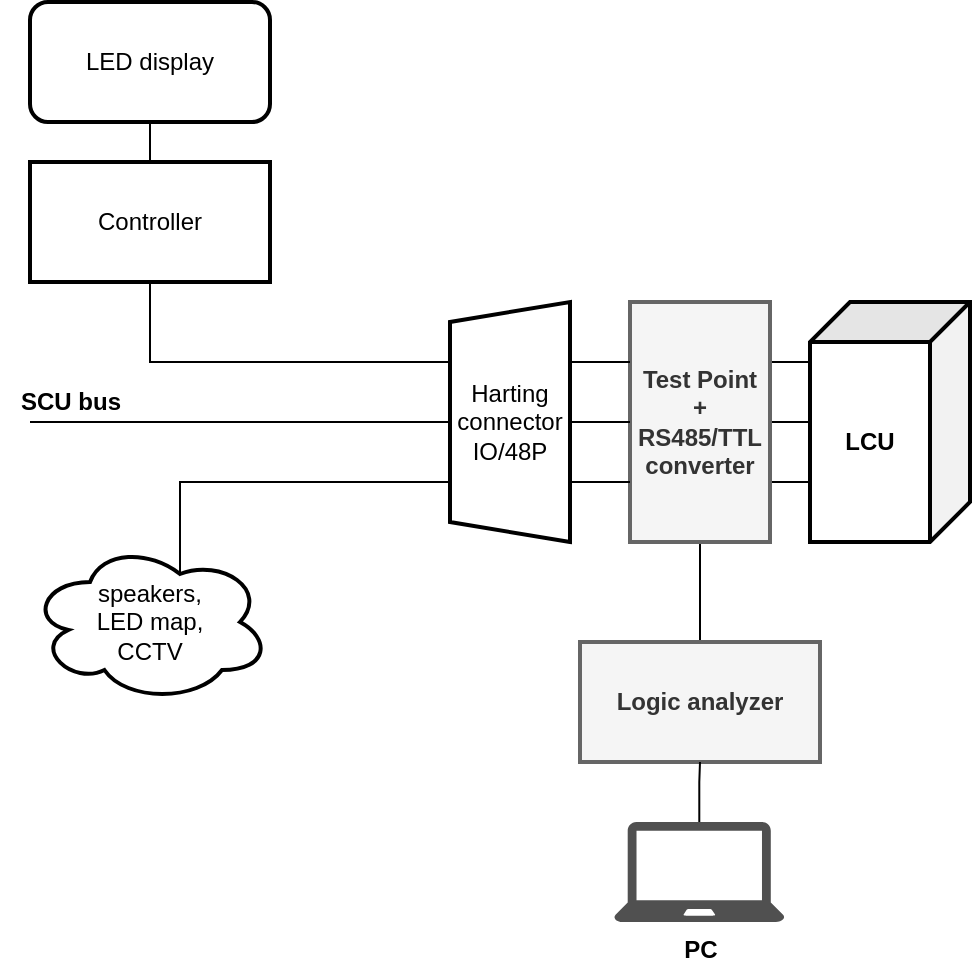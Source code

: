 <mxfile version="15.0.5" type="github">
  <diagram id="28rax-Cy5L170Nb3vJmQ" name="Page-1">
    <mxGraphModel dx="820" dy="437" grid="1" gridSize="10" guides="1" tooltips="1" connect="1" arrows="1" fold="1" page="1" pageScale="1" pageWidth="850" pageHeight="1100" math="0" shadow="0">
      <root>
        <mxCell id="0" />
        <mxCell id="1" parent="0" />
        <mxCell id="16buPfN0Um_-caRfvqG4-8" style="edgeStyle=orthogonalEdgeStyle;rounded=0;orthogonalLoop=1;jettySize=auto;html=1;exitX=0.25;exitY=0;exitDx=0;exitDy=0;entryX=0.283;entryY=0.988;entryDx=0;entryDy=0;entryPerimeter=0;endArrow=none;endFill=0;" edge="1" parent="1" source="16buPfN0Um_-caRfvqG4-1" target="16buPfN0Um_-caRfvqG4-2">
          <mxGeometry relative="1" as="geometry" />
        </mxCell>
        <mxCell id="16buPfN0Um_-caRfvqG4-23" style="edgeStyle=orthogonalEdgeStyle;rounded=0;orthogonalLoop=1;jettySize=auto;html=1;exitX=1;exitY=0.5;exitDx=0;exitDy=0;endArrow=none;endFill=0;" edge="1" parent="1" source="16buPfN0Um_-caRfvqG4-1" target="16buPfN0Um_-caRfvqG4-13">
          <mxGeometry relative="1" as="geometry" />
        </mxCell>
        <mxCell id="16buPfN0Um_-caRfvqG4-26" style="edgeStyle=orthogonalEdgeStyle;rounded=0;orthogonalLoop=1;jettySize=auto;html=1;exitX=0.5;exitY=0;exitDx=0;exitDy=0;endArrow=none;endFill=0;" edge="1" parent="1" source="16buPfN0Um_-caRfvqG4-1" target="16buPfN0Um_-caRfvqG4-2">
          <mxGeometry relative="1" as="geometry" />
        </mxCell>
        <mxCell id="16buPfN0Um_-caRfvqG4-27" style="edgeStyle=orthogonalEdgeStyle;rounded=0;orthogonalLoop=1;jettySize=auto;html=1;exitX=0.75;exitY=0;exitDx=0;exitDy=0;endArrow=none;endFill=0;" edge="1" parent="1" source="16buPfN0Um_-caRfvqG4-1" target="16buPfN0Um_-caRfvqG4-2">
          <mxGeometry relative="1" as="geometry" />
        </mxCell>
        <mxCell id="16buPfN0Um_-caRfvqG4-1" value="&lt;div&gt;Test Point&lt;/div&gt;&lt;div&gt;+&lt;/div&gt;&lt;div&gt;RS485/TTL converter&lt;br&gt;&lt;/div&gt;" style="rounded=0;whiteSpace=wrap;html=1;direction=south;strokeWidth=2;fillColor=#f5f5f5;strokeColor=#666666;fontColor=#333333;fontStyle=1" vertex="1" parent="1">
          <mxGeometry x="390" y="170" width="70" height="120" as="geometry" />
        </mxCell>
        <mxCell id="16buPfN0Um_-caRfvqG4-2" value="&lt;b&gt;LCU&lt;/b&gt;" style="shape=cube;whiteSpace=wrap;html=1;boundedLbl=1;backgroundOutline=1;darkOpacity=0.05;darkOpacity2=0.1;direction=south;strokeWidth=2;" vertex="1" parent="1">
          <mxGeometry x="480" y="170" width="80" height="120" as="geometry" />
        </mxCell>
        <mxCell id="16buPfN0Um_-caRfvqG4-7" style="edgeStyle=orthogonalEdgeStyle;rounded=0;orthogonalLoop=1;jettySize=auto;html=1;exitX=0.75;exitY=1;exitDx=0;exitDy=0;entryX=0.25;entryY=1;entryDx=0;entryDy=0;endArrow=none;endFill=0;" edge="1" parent="1" source="16buPfN0Um_-caRfvqG4-3" target="16buPfN0Um_-caRfvqG4-1">
          <mxGeometry relative="1" as="geometry" />
        </mxCell>
        <mxCell id="16buPfN0Um_-caRfvqG4-17" style="edgeStyle=orthogonalEdgeStyle;rounded=0;orthogonalLoop=1;jettySize=auto;html=1;exitX=0.5;exitY=0;exitDx=0;exitDy=0;endArrow=none;endFill=0;" edge="1" parent="1" source="16buPfN0Um_-caRfvqG4-3">
          <mxGeometry relative="1" as="geometry">
            <mxPoint x="90" y="230" as="targetPoint" />
          </mxGeometry>
        </mxCell>
        <mxCell id="16buPfN0Um_-caRfvqG4-24" style="edgeStyle=orthogonalEdgeStyle;rounded=0;orthogonalLoop=1;jettySize=auto;html=1;exitX=0.5;exitY=1;exitDx=0;exitDy=0;entryX=0.5;entryY=1;entryDx=0;entryDy=0;endArrow=none;endFill=0;" edge="1" parent="1" source="16buPfN0Um_-caRfvqG4-3" target="16buPfN0Um_-caRfvqG4-1">
          <mxGeometry relative="1" as="geometry" />
        </mxCell>
        <mxCell id="16buPfN0Um_-caRfvqG4-25" style="edgeStyle=orthogonalEdgeStyle;rounded=0;orthogonalLoop=1;jettySize=auto;html=1;exitX=0.25;exitY=1;exitDx=0;exitDy=0;entryX=0.75;entryY=1;entryDx=0;entryDy=0;endArrow=none;endFill=0;" edge="1" parent="1" source="16buPfN0Um_-caRfvqG4-3" target="16buPfN0Um_-caRfvqG4-1">
          <mxGeometry relative="1" as="geometry" />
        </mxCell>
        <mxCell id="16buPfN0Um_-caRfvqG4-3" value="&lt;div&gt;Harting&lt;/div&gt;&lt;div&gt;connector&lt;/div&gt;&lt;div&gt;IO/48P&lt;br&gt;&lt;/div&gt;" style="shape=trapezoid;perimeter=trapezoidPerimeter;whiteSpace=wrap;html=1;fixedSize=1;direction=north;size=10;strokeWidth=2;" vertex="1" parent="1">
          <mxGeometry x="300" y="170" width="60" height="120" as="geometry" />
        </mxCell>
        <mxCell id="16buPfN0Um_-caRfvqG4-12" style="edgeStyle=orthogonalEdgeStyle;rounded=0;orthogonalLoop=1;jettySize=auto;html=1;exitX=0.5;exitY=0;exitDx=0;exitDy=0;entryX=0.5;entryY=1;entryDx=0;entryDy=0;endArrow=none;endFill=0;" edge="1" parent="1" source="16buPfN0Um_-caRfvqG4-4" target="16buPfN0Um_-caRfvqG4-5">
          <mxGeometry relative="1" as="geometry" />
        </mxCell>
        <mxCell id="16buPfN0Um_-caRfvqG4-28" style="edgeStyle=orthogonalEdgeStyle;rounded=0;orthogonalLoop=1;jettySize=auto;html=1;exitX=0.5;exitY=1;exitDx=0;exitDy=0;entryX=0.75;entryY=0;entryDx=0;entryDy=0;endArrow=none;endFill=0;" edge="1" parent="1" source="16buPfN0Um_-caRfvqG4-4" target="16buPfN0Um_-caRfvqG4-3">
          <mxGeometry relative="1" as="geometry" />
        </mxCell>
        <mxCell id="16buPfN0Um_-caRfvqG4-4" value="Controller" style="rounded=0;whiteSpace=wrap;html=1;strokeWidth=2;" vertex="1" parent="1">
          <mxGeometry x="90" y="100" width="120" height="60" as="geometry" />
        </mxCell>
        <mxCell id="16buPfN0Um_-caRfvqG4-5" value="LED display" style="rounded=1;whiteSpace=wrap;html=1;strokeWidth=2;" vertex="1" parent="1">
          <mxGeometry x="90" y="20" width="120" height="60" as="geometry" />
        </mxCell>
        <mxCell id="16buPfN0Um_-caRfvqG4-11" style="edgeStyle=orthogonalEdgeStyle;rounded=0;orthogonalLoop=1;jettySize=auto;html=1;exitX=0.625;exitY=0.2;exitDx=0;exitDy=0;exitPerimeter=0;entryX=0.25;entryY=0;entryDx=0;entryDy=0;endArrow=none;endFill=0;" edge="1" parent="1" source="16buPfN0Um_-caRfvqG4-10" target="16buPfN0Um_-caRfvqG4-3">
          <mxGeometry relative="1" as="geometry">
            <Array as="points">
              <mxPoint x="165" y="260" />
            </Array>
          </mxGeometry>
        </mxCell>
        <mxCell id="16buPfN0Um_-caRfvqG4-10" value="&lt;div&gt;speakers, &lt;br&gt;&lt;/div&gt;&lt;div&gt;LED map, &lt;br&gt;&lt;/div&gt;&lt;div&gt;CCTV&lt;br&gt;&lt;/div&gt;" style="ellipse;shape=cloud;whiteSpace=wrap;html=1;strokeWidth=2;" vertex="1" parent="1">
          <mxGeometry x="90" y="290" width="120" height="80" as="geometry" />
        </mxCell>
        <mxCell id="16buPfN0Um_-caRfvqG4-13" value="Logic analyzer" style="rounded=0;whiteSpace=wrap;html=1;strokeWidth=2;fillColor=#f5f5f5;strokeColor=#666666;fontColor=#333333;fontStyle=1" vertex="1" parent="1">
          <mxGeometry x="365" y="340" width="120" height="60" as="geometry" />
        </mxCell>
        <mxCell id="16buPfN0Um_-caRfvqG4-16" style="edgeStyle=orthogonalEdgeStyle;rounded=0;orthogonalLoop=1;jettySize=auto;html=1;entryX=0.5;entryY=1;entryDx=0;entryDy=0;endArrow=none;endFill=0;" edge="1" parent="1" source="16buPfN0Um_-caRfvqG4-15" target="16buPfN0Um_-caRfvqG4-13">
          <mxGeometry relative="1" as="geometry" />
        </mxCell>
        <mxCell id="16buPfN0Um_-caRfvqG4-15" value="PC" style="pointerEvents=1;shadow=0;dashed=0;html=1;strokeColor=none;fillColor=#505050;labelPosition=center;verticalLabelPosition=bottom;verticalAlign=top;outlineConnect=0;align=center;shape=mxgraph.office.devices.laptop;fontStyle=1" vertex="1" parent="1">
          <mxGeometry x="382" y="430" width="85.29" height="50" as="geometry" />
        </mxCell>
        <mxCell id="16buPfN0Um_-caRfvqG4-18" value="SCU bus" style="text;html=1;align=center;verticalAlign=middle;resizable=0;points=[];autosize=1;strokeColor=none;fillColor=none;fontStyle=1" vertex="1" parent="1">
          <mxGeometry x="75" y="210" width="70" height="20" as="geometry" />
        </mxCell>
      </root>
    </mxGraphModel>
  </diagram>
</mxfile>
